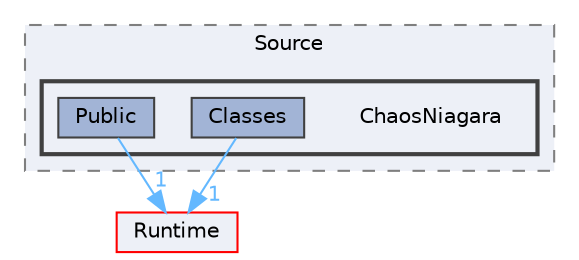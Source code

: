 digraph "ChaosNiagara"
{
 // INTERACTIVE_SVG=YES
 // LATEX_PDF_SIZE
  bgcolor="transparent";
  edge [fontname=Helvetica,fontsize=10,labelfontname=Helvetica,labelfontsize=10];
  node [fontname=Helvetica,fontsize=10,shape=box,height=0.2,width=0.4];
  compound=true
  subgraph clusterdir_7751e6abf2d39dd37cf6530120cc0840 {
    graph [ bgcolor="#edf0f7", pencolor="grey50", label="Source", fontname=Helvetica,fontsize=10 style="filled,dashed", URL="dir_7751e6abf2d39dd37cf6530120cc0840.html",tooltip=""]
  subgraph clusterdir_bed83786c340f05a0731fef792049a58 {
    graph [ bgcolor="#edf0f7", pencolor="grey25", label="", fontname=Helvetica,fontsize=10 style="filled,bold", URL="dir_bed83786c340f05a0731fef792049a58.html",tooltip=""]
    dir_bed83786c340f05a0731fef792049a58 [shape=plaintext, label="ChaosNiagara"];
  dir_48c0516d2778e77928ef9cc26968dcf1 [label="Classes", fillcolor="#a2b4d6", color="grey25", style="filled", URL="dir_48c0516d2778e77928ef9cc26968dcf1.html",tooltip=""];
  dir_3dedaaf6bb58d8e03c15d4afe4667d23 [label="Public", fillcolor="#a2b4d6", color="grey25", style="filled", URL="dir_3dedaaf6bb58d8e03c15d4afe4667d23.html",tooltip=""];
  }
  }
  dir_7536b172fbd480bfd146a1b1acd6856b [label="Runtime", fillcolor="#edf0f7", color="red", style="filled", URL="dir_7536b172fbd480bfd146a1b1acd6856b.html",tooltip=""];
  dir_48c0516d2778e77928ef9cc26968dcf1->dir_7536b172fbd480bfd146a1b1acd6856b [headlabel="1", labeldistance=1.5 headhref="dir_000175_000984.html" href="dir_000175_000984.html" color="steelblue1" fontcolor="steelblue1"];
  dir_3dedaaf6bb58d8e03c15d4afe4667d23->dir_7536b172fbd480bfd146a1b1acd6856b [headlabel="1", labeldistance=1.5 headhref="dir_000805_000984.html" href="dir_000805_000984.html" color="steelblue1" fontcolor="steelblue1"];
}
